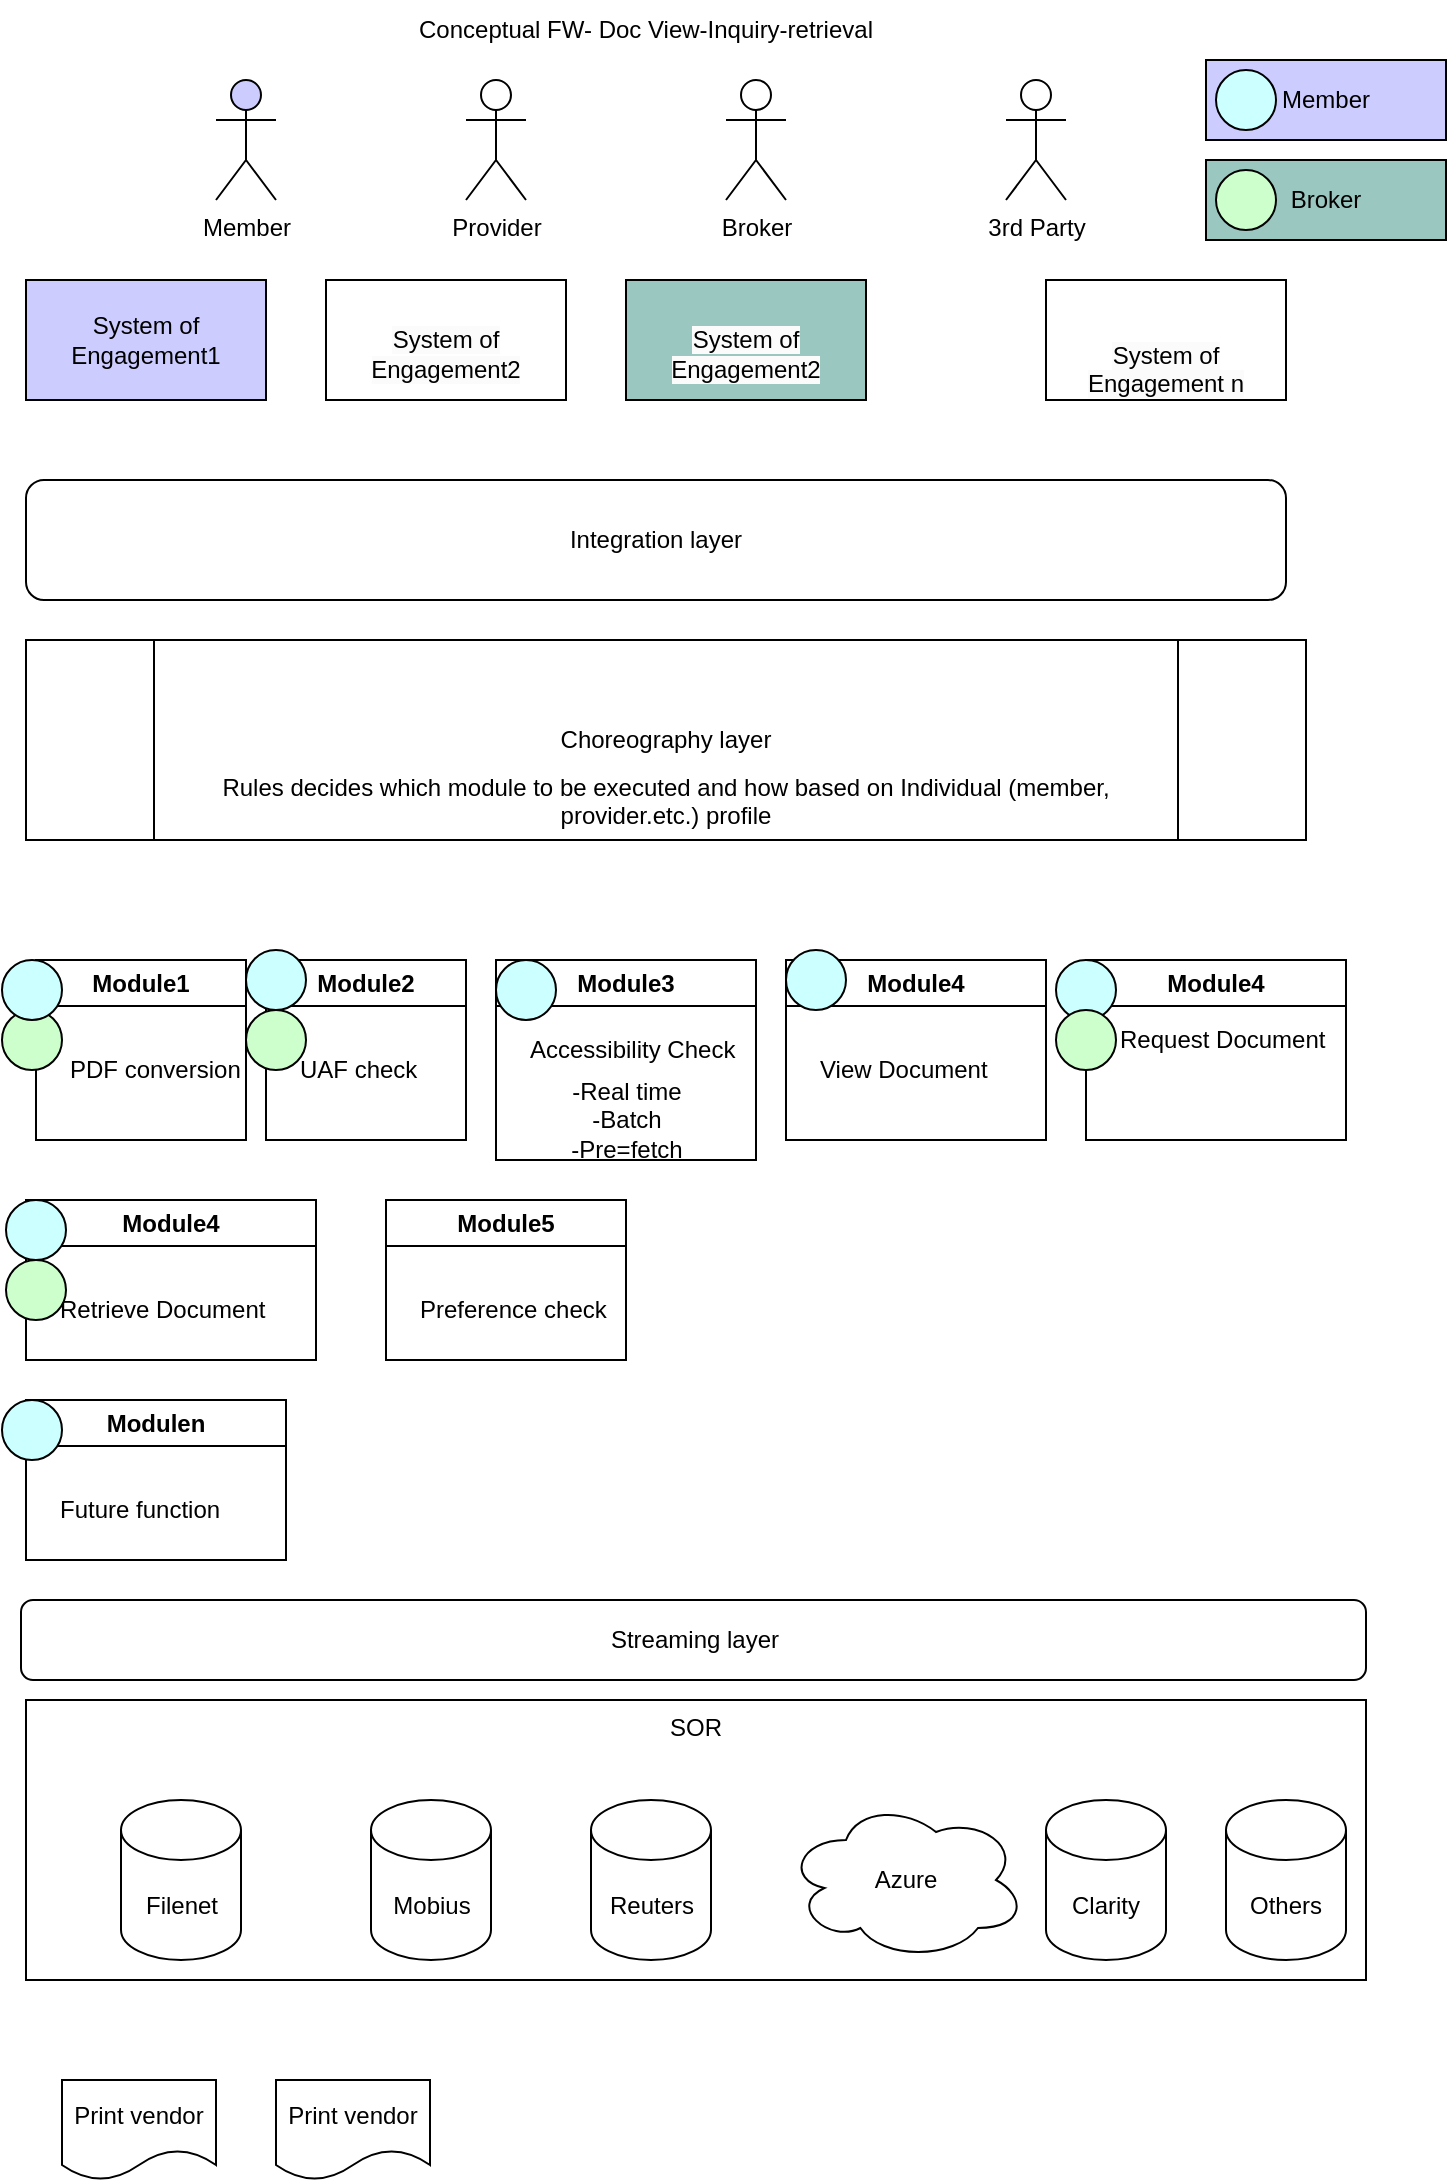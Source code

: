 <mxfile version="21.5.2" type="github">
  <diagram name="Page-1" id="Wi_-cD3Pck29VBJRXZXw">
    <mxGraphModel dx="794" dy="414" grid="1" gridSize="10" guides="1" tooltips="1" connect="1" arrows="1" fold="1" page="1" pageScale="1" pageWidth="850" pageHeight="1100" math="0" shadow="0">
      <root>
        <mxCell id="0" />
        <mxCell id="1" parent="0" />
        <mxCell id="fK_cSdJMlMzc5ZVp6fHr-23" value="SOR" style="rounded=0;whiteSpace=wrap;html=1;verticalAlign=top;" parent="1" vertex="1">
          <mxGeometry x="60" y="850" width="670" height="140" as="geometry" />
        </mxCell>
        <mxCell id="fK_cSdJMlMzc5ZVp6fHr-1" value="System of Engagement1" style="rounded=0;whiteSpace=wrap;html=1;fillColor=#CCCCFF;" parent="1" vertex="1">
          <mxGeometry x="60" y="140" width="120" height="60" as="geometry" />
        </mxCell>
        <mxCell id="fK_cSdJMlMzc5ZVp6fHr-2" value="&lt;br&gt;&lt;span style=&quot;color: rgb(0, 0, 0); font-family: Helvetica; font-size: 12px; font-style: normal; font-variant-ligatures: normal; font-variant-caps: normal; font-weight: 400; letter-spacing: normal; orphans: 2; text-align: center; text-indent: 0px; text-transform: none; widows: 2; word-spacing: 0px; -webkit-text-stroke-width: 0px; background-color: rgb(251, 251, 251); text-decoration-thickness: initial; text-decoration-style: initial; text-decoration-color: initial; float: none; display: inline !important;&quot;&gt;System of Engagement2&lt;/span&gt;&lt;br&gt;" style="rounded=0;whiteSpace=wrap;html=1;" parent="1" vertex="1">
          <mxGeometry x="210" y="140" width="120" height="60" as="geometry" />
        </mxCell>
        <mxCell id="fK_cSdJMlMzc5ZVp6fHr-3" value="&lt;br&gt;&lt;br style=&quot;border-color: var(--border-color); color: rgb(0, 0, 0); font-family: Helvetica; font-size: 12px; font-style: normal; font-variant-ligatures: normal; font-variant-caps: normal; font-weight: 400; letter-spacing: normal; orphans: 2; text-align: center; text-indent: 0px; text-transform: none; widows: 2; word-spacing: 0px; -webkit-text-stroke-width: 0px; background-color: rgb(251, 251, 251); text-decoration-thickness: initial; text-decoration-style: initial; text-decoration-color: initial;&quot;&gt;&lt;span style=&quot;border-color: var(--border-color); color: rgb(0, 0, 0); font-family: Helvetica; font-size: 12px; font-style: normal; font-variant-ligatures: normal; font-variant-caps: normal; font-weight: 400; letter-spacing: normal; orphans: 2; text-align: center; text-indent: 0px; text-transform: none; widows: 2; word-spacing: 0px; -webkit-text-stroke-width: 0px; text-decoration-thickness: initial; text-decoration-style: initial; text-decoration-color: initial; background-color: rgb(251, 251, 251); float: none; display: inline !important;&quot;&gt;System of Engagement n&lt;/span&gt;&lt;br&gt;" style="rounded=0;whiteSpace=wrap;html=1;" parent="1" vertex="1">
          <mxGeometry x="570" y="140" width="120" height="60" as="geometry" />
        </mxCell>
        <mxCell id="fK_cSdJMlMzc5ZVp6fHr-4" value="Provider" style="shape=umlActor;verticalLabelPosition=bottom;verticalAlign=top;html=1;outlineConnect=0;" parent="1" vertex="1">
          <mxGeometry x="280" y="40" width="30" height="60" as="geometry" />
        </mxCell>
        <mxCell id="fK_cSdJMlMzc5ZVp6fHr-7" value="Member" style="shape=umlActor;verticalLabelPosition=bottom;verticalAlign=top;html=1;outlineConnect=0;fillColor=#CCCCFF;" parent="1" vertex="1">
          <mxGeometry x="155" y="40" width="30" height="60" as="geometry" />
        </mxCell>
        <mxCell id="fK_cSdJMlMzc5ZVp6fHr-9" value="Broker" style="shape=umlActor;verticalLabelPosition=bottom;verticalAlign=top;html=1;outlineConnect=0;" parent="1" vertex="1">
          <mxGeometry x="410" y="40" width="30" height="60" as="geometry" />
        </mxCell>
        <mxCell id="fK_cSdJMlMzc5ZVp6fHr-12" value="3rd Party" style="shape=umlActor;verticalLabelPosition=bottom;verticalAlign=top;html=1;outlineConnect=0;" parent="1" vertex="1">
          <mxGeometry x="550" y="40" width="30" height="60" as="geometry" />
        </mxCell>
        <mxCell id="fK_cSdJMlMzc5ZVp6fHr-19" value="Integration layer" style="rounded=1;whiteSpace=wrap;html=1;" parent="1" vertex="1">
          <mxGeometry x="60" y="240" width="630" height="60" as="geometry" />
        </mxCell>
        <mxCell id="fK_cSdJMlMzc5ZVp6fHr-20" value="Filenet" style="shape=cylinder3;whiteSpace=wrap;html=1;boundedLbl=1;backgroundOutline=1;size=15;" parent="1" vertex="1">
          <mxGeometry x="107.5" y="900" width="60" height="80" as="geometry" />
        </mxCell>
        <mxCell id="fK_cSdJMlMzc5ZVp6fHr-21" value="Mobius" style="shape=cylinder3;whiteSpace=wrap;html=1;boundedLbl=1;backgroundOutline=1;size=15;" parent="1" vertex="1">
          <mxGeometry x="232.5" y="900" width="60" height="80" as="geometry" />
        </mxCell>
        <mxCell id="fK_cSdJMlMzc5ZVp6fHr-22" value="Reuters" style="shape=cylinder3;whiteSpace=wrap;html=1;boundedLbl=1;backgroundOutline=1;size=15;" parent="1" vertex="1">
          <mxGeometry x="342.5" y="900" width="60" height="80" as="geometry" />
        </mxCell>
        <mxCell id="fK_cSdJMlMzc5ZVp6fHr-25" value="Choreography layer" style="shape=process;whiteSpace=wrap;html=1;backgroundOutline=1;" parent="1" vertex="1">
          <mxGeometry x="60" y="320" width="640" height="100" as="geometry" />
        </mxCell>
        <mxCell id="fK_cSdJMlMzc5ZVp6fHr-26" value="Print vendor" style="shape=document;whiteSpace=wrap;html=1;boundedLbl=1;" parent="1" vertex="1">
          <mxGeometry x="78" y="1040" width="77" height="50" as="geometry" />
        </mxCell>
        <mxCell id="fK_cSdJMlMzc5ZVp6fHr-28" value="Module1" style="swimlane;whiteSpace=wrap;html=1;" parent="1" vertex="1">
          <mxGeometry x="65" y="480" width="105" height="90" as="geometry">
            <mxRectangle x="60" y="400" width="90" height="30" as="alternateBounds" />
          </mxGeometry>
        </mxCell>
        <mxCell id="fK_cSdJMlMzc5ZVp6fHr-29" value="PDF conversion" style="text;html=1;align=left;verticalAlign=middle;resizable=0;points=[];autosize=1;strokeColor=none;fillColor=none;" parent="fK_cSdJMlMzc5ZVp6fHr-28" vertex="1">
          <mxGeometry x="15" y="40" width="110" height="30" as="geometry" />
        </mxCell>
        <mxCell id="fK_cSdJMlMzc5ZVp6fHr-65" value="" style="ellipse;whiteSpace=wrap;html=1;aspect=fixed;fillColor=#CCFFCC;" parent="fK_cSdJMlMzc5ZVp6fHr-28" vertex="1">
          <mxGeometry x="-17" y="25" width="30" height="30" as="geometry" />
        </mxCell>
        <mxCell id="fK_cSdJMlMzc5ZVp6fHr-30" value="Module2" style="swimlane;whiteSpace=wrap;html=1;" parent="1" vertex="1">
          <mxGeometry x="180" y="480" width="100" height="90" as="geometry">
            <mxRectangle x="60" y="400" width="90" height="30" as="alternateBounds" />
          </mxGeometry>
        </mxCell>
        <mxCell id="fK_cSdJMlMzc5ZVp6fHr-31" value="UAF check" style="text;html=1;align=left;verticalAlign=middle;resizable=0;points=[];autosize=1;strokeColor=none;fillColor=none;" parent="fK_cSdJMlMzc5ZVp6fHr-30" vertex="1">
          <mxGeometry x="15" y="40" width="80" height="30" as="geometry" />
        </mxCell>
        <mxCell id="fK_cSdJMlMzc5ZVp6fHr-66" value="" style="ellipse;whiteSpace=wrap;html=1;aspect=fixed;fillColor=#CCFFCC;" parent="fK_cSdJMlMzc5ZVp6fHr-30" vertex="1">
          <mxGeometry x="-10" y="25" width="30" height="30" as="geometry" />
        </mxCell>
        <mxCell id="fK_cSdJMlMzc5ZVp6fHr-32" value="Module3" style="swimlane;whiteSpace=wrap;html=1;" parent="1" vertex="1">
          <mxGeometry x="295" y="480" width="130" height="100" as="geometry">
            <mxRectangle x="60" y="400" width="90" height="30" as="alternateBounds" />
          </mxGeometry>
        </mxCell>
        <mxCell id="fK_cSdJMlMzc5ZVp6fHr-33" value="Accessibility Check" style="text;html=1;align=left;verticalAlign=middle;resizable=0;points=[];autosize=1;strokeColor=none;fillColor=none;" parent="fK_cSdJMlMzc5ZVp6fHr-32" vertex="1">
          <mxGeometry x="15" y="30" width="130" height="30" as="geometry" />
        </mxCell>
        <mxCell id="fK_cSdJMlMzc5ZVp6fHr-43" value="-Real time&lt;br&gt;-Batch&lt;br&gt;-Pre=fetch" style="text;html=1;strokeColor=none;fillColor=none;align=center;verticalAlign=middle;whiteSpace=wrap;rounded=0;" parent="fK_cSdJMlMzc5ZVp6fHr-32" vertex="1">
          <mxGeometry x="12.5" y="60" width="105" height="40" as="geometry" />
        </mxCell>
        <mxCell id="fK_cSdJMlMzc5ZVp6fHr-58" value="" style="ellipse;whiteSpace=wrap;html=1;aspect=fixed;fillColor=#CCFFFF;" parent="fK_cSdJMlMzc5ZVp6fHr-32" vertex="1">
          <mxGeometry width="30" height="30" as="geometry" />
        </mxCell>
        <mxCell id="fK_cSdJMlMzc5ZVp6fHr-34" value="Rules decides which module to be executed and how based on Individual (member, provider.etc.) profile" style="text;html=1;strokeColor=none;fillColor=none;align=center;verticalAlign=top;whiteSpace=wrap;rounded=0;" parent="1" vertex="1">
          <mxGeometry x="130" y="380" width="500" height="40" as="geometry" />
        </mxCell>
        <mxCell id="fK_cSdJMlMzc5ZVp6fHr-35" value="Module4" style="swimlane;whiteSpace=wrap;html=1;" parent="1" vertex="1">
          <mxGeometry x="440" y="480" width="130" height="90" as="geometry">
            <mxRectangle x="60" y="400" width="90" height="30" as="alternateBounds" />
          </mxGeometry>
        </mxCell>
        <mxCell id="fK_cSdJMlMzc5ZVp6fHr-36" value="View Document" style="text;html=1;align=left;verticalAlign=middle;resizable=0;points=[];autosize=1;strokeColor=none;fillColor=none;" parent="fK_cSdJMlMzc5ZVp6fHr-35" vertex="1">
          <mxGeometry x="15" y="40" width="110" height="30" as="geometry" />
        </mxCell>
        <mxCell id="fK_cSdJMlMzc5ZVp6fHr-59" value="" style="ellipse;whiteSpace=wrap;html=1;aspect=fixed;fillColor=#CCFFFF;" parent="fK_cSdJMlMzc5ZVp6fHr-35" vertex="1">
          <mxGeometry y="-5" width="30" height="30" as="geometry" />
        </mxCell>
        <mxCell id="fK_cSdJMlMzc5ZVp6fHr-37" value="Module4" style="swimlane;whiteSpace=wrap;html=1;" parent="1" vertex="1">
          <mxGeometry x="60" y="600" width="145" height="80" as="geometry">
            <mxRectangle x="60" y="400" width="90" height="30" as="alternateBounds" />
          </mxGeometry>
        </mxCell>
        <mxCell id="fK_cSdJMlMzc5ZVp6fHr-38" value="Retrieve Document" style="text;html=1;align=left;verticalAlign=middle;resizable=0;points=[];autosize=1;strokeColor=none;fillColor=none;" parent="fK_cSdJMlMzc5ZVp6fHr-37" vertex="1">
          <mxGeometry x="15" y="40" width="130" height="30" as="geometry" />
        </mxCell>
        <mxCell id="fK_cSdJMlMzc5ZVp6fHr-61" value="" style="ellipse;whiteSpace=wrap;html=1;aspect=fixed;fillColor=#CCFFFF;" parent="fK_cSdJMlMzc5ZVp6fHr-37" vertex="1">
          <mxGeometry x="-10" width="30" height="30" as="geometry" />
        </mxCell>
        <mxCell id="fK_cSdJMlMzc5ZVp6fHr-70" value="" style="ellipse;whiteSpace=wrap;html=1;aspect=fixed;fillColor=#CCFFCC;" parent="fK_cSdJMlMzc5ZVp6fHr-37" vertex="1">
          <mxGeometry x="-10" y="30" width="30" height="30" as="geometry" />
        </mxCell>
        <mxCell id="fK_cSdJMlMzc5ZVp6fHr-39" value="Module4" style="swimlane;whiteSpace=wrap;html=1;" parent="1" vertex="1">
          <mxGeometry x="590" y="480" width="130" height="90" as="geometry">
            <mxRectangle x="60" y="400" width="90" height="30" as="alternateBounds" />
          </mxGeometry>
        </mxCell>
        <mxCell id="fK_cSdJMlMzc5ZVp6fHr-40" value="Request Document" style="text;html=1;align=left;verticalAlign=middle;resizable=0;points=[];autosize=1;strokeColor=none;fillColor=none;" parent="fK_cSdJMlMzc5ZVp6fHr-39" vertex="1">
          <mxGeometry x="15" y="25" width="130" height="30" as="geometry" />
        </mxCell>
        <mxCell id="fK_cSdJMlMzc5ZVp6fHr-60" value="" style="ellipse;whiteSpace=wrap;html=1;aspect=fixed;fillColor=#CCFFFF;" parent="fK_cSdJMlMzc5ZVp6fHr-39" vertex="1">
          <mxGeometry x="-15" width="30" height="30" as="geometry" />
        </mxCell>
        <mxCell id="fK_cSdJMlMzc5ZVp6fHr-68" value="" style="ellipse;whiteSpace=wrap;html=1;aspect=fixed;fillColor=#CCFFCC;" parent="fK_cSdJMlMzc5ZVp6fHr-39" vertex="1">
          <mxGeometry x="-15" y="25" width="30" height="30" as="geometry" />
        </mxCell>
        <mxCell id="fK_cSdJMlMzc5ZVp6fHr-44" value="Modulen" style="swimlane;whiteSpace=wrap;html=1;" parent="1" vertex="1">
          <mxGeometry x="60" y="700" width="130" height="80" as="geometry">
            <mxRectangle x="60" y="400" width="90" height="30" as="alternateBounds" />
          </mxGeometry>
        </mxCell>
        <mxCell id="fK_cSdJMlMzc5ZVp6fHr-45" value="Future function" style="text;html=1;align=left;verticalAlign=middle;resizable=0;points=[];autosize=1;strokeColor=none;fillColor=none;" parent="fK_cSdJMlMzc5ZVp6fHr-44" vertex="1">
          <mxGeometry x="15" y="40" width="100" height="30" as="geometry" />
        </mxCell>
        <mxCell id="fK_cSdJMlMzc5ZVp6fHr-62" value="" style="ellipse;whiteSpace=wrap;html=1;aspect=fixed;fillColor=#CCFFFF;" parent="fK_cSdJMlMzc5ZVp6fHr-44" vertex="1">
          <mxGeometry x="-12" width="30" height="30" as="geometry" />
        </mxCell>
        <mxCell id="fK_cSdJMlMzc5ZVp6fHr-47" value="Streaming layer" style="rounded=1;whiteSpace=wrap;html=1;" parent="1" vertex="1">
          <mxGeometry x="57.5" y="800" width="672.5" height="40" as="geometry" />
        </mxCell>
        <mxCell id="fK_cSdJMlMzc5ZVp6fHr-48" value="Conceptual FW- Doc View-Inquiry-retrieval" style="text;html=1;strokeColor=none;fillColor=none;align=center;verticalAlign=middle;whiteSpace=wrap;rounded=0;" parent="1" vertex="1">
          <mxGeometry x="250" width="240" height="30" as="geometry" />
        </mxCell>
        <mxCell id="fK_cSdJMlMzc5ZVp6fHr-49" value="Print vendor" style="shape=document;whiteSpace=wrap;html=1;boundedLbl=1;" parent="1" vertex="1">
          <mxGeometry x="185" y="1040" width="77" height="50" as="geometry" />
        </mxCell>
        <mxCell id="fK_cSdJMlMzc5ZVp6fHr-50" value="Azure" style="ellipse;shape=cloud;whiteSpace=wrap;html=1;" parent="1" vertex="1">
          <mxGeometry x="440" y="900" width="120" height="80" as="geometry" />
        </mxCell>
        <mxCell id="fK_cSdJMlMzc5ZVp6fHr-51" value="Clarity" style="shape=cylinder3;whiteSpace=wrap;html=1;boundedLbl=1;backgroundOutline=1;size=15;" parent="1" vertex="1">
          <mxGeometry x="570" y="900" width="60" height="80" as="geometry" />
        </mxCell>
        <mxCell id="fK_cSdJMlMzc5ZVp6fHr-52" value="Others" style="shape=cylinder3;whiteSpace=wrap;html=1;boundedLbl=1;backgroundOutline=1;size=15;" parent="1" vertex="1">
          <mxGeometry x="660" y="900" width="60" height="80" as="geometry" />
        </mxCell>
        <mxCell id="fK_cSdJMlMzc5ZVp6fHr-53" value="Member" style="rounded=0;whiteSpace=wrap;html=1;fillColor=#CCCCFF;" parent="1" vertex="1">
          <mxGeometry x="650" y="30" width="120" height="40" as="geometry" />
        </mxCell>
        <mxCell id="fK_cSdJMlMzc5ZVp6fHr-54" value="" style="ellipse;whiteSpace=wrap;html=1;aspect=fixed;fillColor=#CCFFFF;" parent="1" vertex="1">
          <mxGeometry x="655" y="35" width="30" height="30" as="geometry" />
        </mxCell>
        <mxCell id="fK_cSdJMlMzc5ZVp6fHr-56" value="" style="ellipse;whiteSpace=wrap;html=1;aspect=fixed;fillColor=#CCFFFF;" parent="1" vertex="1">
          <mxGeometry x="48" y="480" width="30" height="30" as="geometry" />
        </mxCell>
        <mxCell id="fK_cSdJMlMzc5ZVp6fHr-63" value="Broker" style="rounded=0;whiteSpace=wrap;html=1;fillColor=#9AC7BF;" parent="1" vertex="1">
          <mxGeometry x="650" y="80" width="120" height="40" as="geometry" />
        </mxCell>
        <mxCell id="fK_cSdJMlMzc5ZVp6fHr-64" value="" style="ellipse;whiteSpace=wrap;html=1;aspect=fixed;fillColor=#CCFFCC;" parent="1" vertex="1">
          <mxGeometry x="655" y="85" width="30" height="30" as="geometry" />
        </mxCell>
        <mxCell id="fK_cSdJMlMzc5ZVp6fHr-71" value="Module5" style="swimlane;whiteSpace=wrap;html=1;" parent="1" vertex="1">
          <mxGeometry x="240" y="600" width="120" height="80" as="geometry">
            <mxRectangle x="60" y="400" width="90" height="30" as="alternateBounds" />
          </mxGeometry>
        </mxCell>
        <mxCell id="fK_cSdJMlMzc5ZVp6fHr-72" value="Preference check" style="text;html=1;align=left;verticalAlign=middle;resizable=0;points=[];autosize=1;strokeColor=none;fillColor=none;" parent="fK_cSdJMlMzc5ZVp6fHr-71" vertex="1">
          <mxGeometry x="15" y="40" width="120" height="30" as="geometry" />
        </mxCell>
        <mxCell id="fK_cSdJMlMzc5ZVp6fHr-57" value="" style="ellipse;whiteSpace=wrap;html=1;aspect=fixed;fillColor=#CCFFFF;" parent="1" vertex="1">
          <mxGeometry x="170" y="475" width="30" height="30" as="geometry" />
        </mxCell>
        <mxCell id="eAfHLonyNY7lQ8bMOv-r-1" value="&lt;br&gt;&lt;span style=&quot;color: rgb(0, 0, 0); font-family: Helvetica; font-size: 12px; font-style: normal; font-variant-ligatures: normal; font-variant-caps: normal; font-weight: 400; letter-spacing: normal; orphans: 2; text-align: center; text-indent: 0px; text-transform: none; widows: 2; word-spacing: 0px; -webkit-text-stroke-width: 0px; background-color: rgb(251, 251, 251); text-decoration-thickness: initial; text-decoration-style: initial; text-decoration-color: initial; float: none; display: inline !important;&quot;&gt;System of Engagement2&lt;/span&gt;&lt;br&gt;" style="rounded=0;whiteSpace=wrap;html=1;fillColor=#9AC7BF;" vertex="1" parent="1">
          <mxGeometry x="360" y="140" width="120" height="60" as="geometry" />
        </mxCell>
      </root>
    </mxGraphModel>
  </diagram>
</mxfile>
